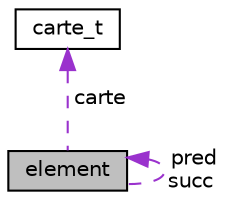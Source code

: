 digraph "element"
{
 // LATEX_PDF_SIZE
  edge [fontname="Helvetica",fontsize="10",labelfontname="Helvetica",labelfontsize="10"];
  node [fontname="Helvetica",fontsize="10",shape=record];
  Node1 [label="element",height=0.2,width=0.4,color="black", fillcolor="grey75", style="filled", fontcolor="black",tooltip=" "];
  Node1 -> Node1 [dir="back",color="darkorchid3",fontsize="10",style="dashed",label=" pred\nsucc" ];
  Node2 -> Node1 [dir="back",color="darkorchid3",fontsize="10",style="dashed",label=" carte" ];
  Node2 [label="carte_t",height=0.2,width=0.4,color="black", fillcolor="white", style="filled",URL="$structcarte__t.html",tooltip="Représente une carte."];
}
